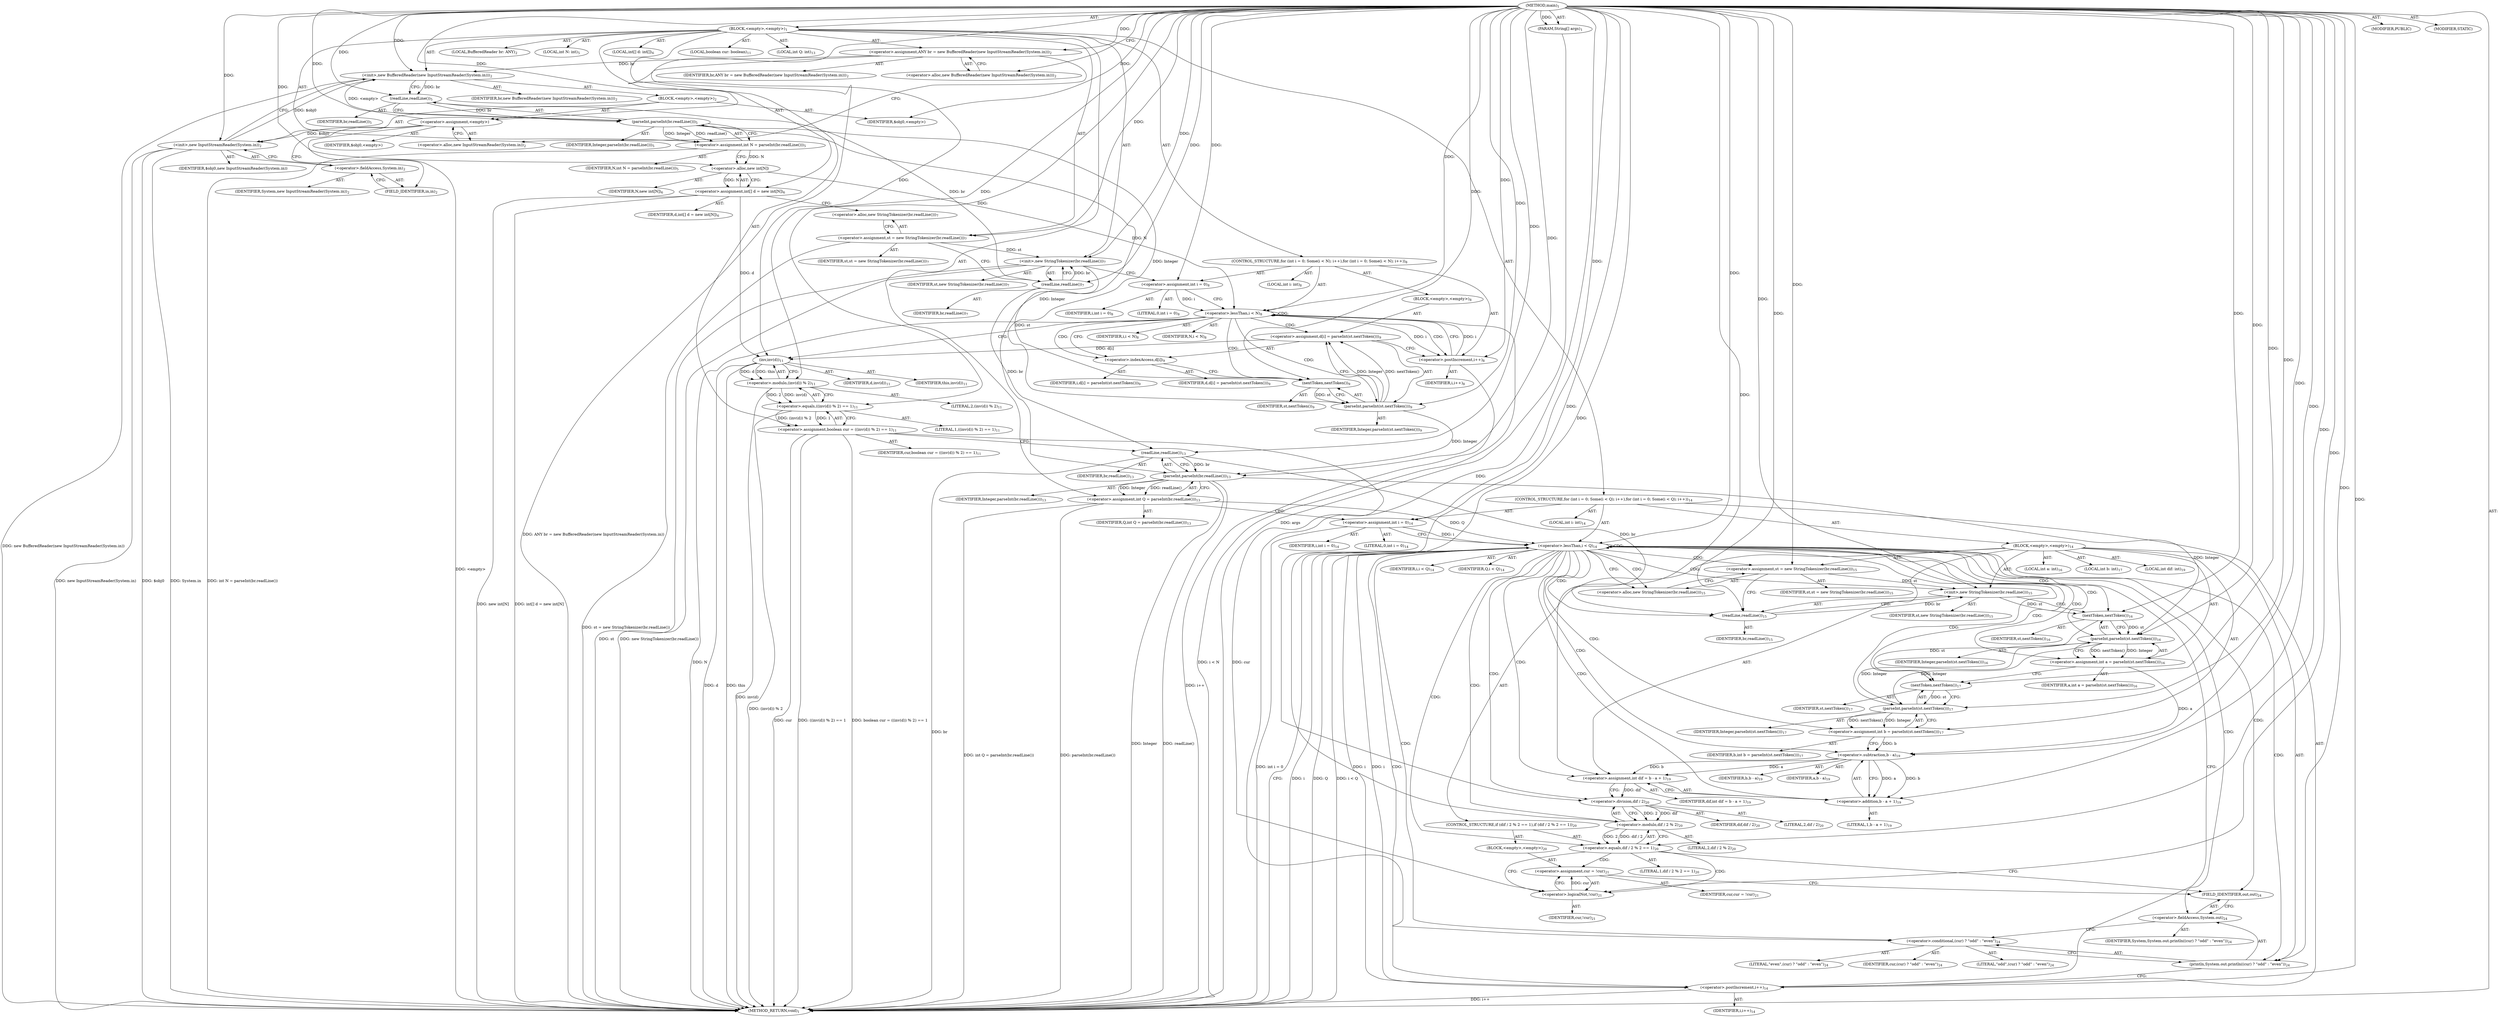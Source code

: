 digraph "main" {  
"19" [label = <(METHOD,main)<SUB>1</SUB>> ]
"20" [label = <(PARAM,String[] args)<SUB>1</SUB>> ]
"21" [label = <(BLOCK,&lt;empty&gt;,&lt;empty&gt;)<SUB>1</SUB>> ]
"4" [label = <(LOCAL,BufferedReader br: ANY)<SUB>2</SUB>> ]
"22" [label = <(&lt;operator&gt;.assignment,ANY br = new BufferedReader(new InputStreamReader(System.in)))<SUB>2</SUB>> ]
"23" [label = <(IDENTIFIER,br,ANY br = new BufferedReader(new InputStreamReader(System.in)))<SUB>2</SUB>> ]
"24" [label = <(&lt;operator&gt;.alloc,new BufferedReader(new InputStreamReader(System.in)))<SUB>2</SUB>> ]
"25" [label = <(&lt;init&gt;,new BufferedReader(new InputStreamReader(System.in)))<SUB>2</SUB>> ]
"3" [label = <(IDENTIFIER,br,new BufferedReader(new InputStreamReader(System.in)))<SUB>2</SUB>> ]
"26" [label = <(BLOCK,&lt;empty&gt;,&lt;empty&gt;)<SUB>2</SUB>> ]
"27" [label = <(&lt;operator&gt;.assignment,&lt;empty&gt;)> ]
"28" [label = <(IDENTIFIER,$obj0,&lt;empty&gt;)> ]
"29" [label = <(&lt;operator&gt;.alloc,new InputStreamReader(System.in))<SUB>2</SUB>> ]
"30" [label = <(&lt;init&gt;,new InputStreamReader(System.in))<SUB>2</SUB>> ]
"31" [label = <(IDENTIFIER,$obj0,new InputStreamReader(System.in))> ]
"32" [label = <(&lt;operator&gt;.fieldAccess,System.in)<SUB>2</SUB>> ]
"33" [label = <(IDENTIFIER,System,new InputStreamReader(System.in))<SUB>2</SUB>> ]
"34" [label = <(FIELD_IDENTIFIER,in,in)<SUB>2</SUB>> ]
"35" [label = <(IDENTIFIER,$obj0,&lt;empty&gt;)> ]
"36" [label = <(LOCAL,int N: int)<SUB>5</SUB>> ]
"37" [label = <(&lt;operator&gt;.assignment,int N = parseInt(br.readLine()))<SUB>5</SUB>> ]
"38" [label = <(IDENTIFIER,N,int N = parseInt(br.readLine()))<SUB>5</SUB>> ]
"39" [label = <(parseInt,parseInt(br.readLine()))<SUB>5</SUB>> ]
"40" [label = <(IDENTIFIER,Integer,parseInt(br.readLine()))<SUB>5</SUB>> ]
"41" [label = <(readLine,readLine())<SUB>5</SUB>> ]
"42" [label = <(IDENTIFIER,br,readLine())<SUB>5</SUB>> ]
"43" [label = <(LOCAL,int[] d: int[])<SUB>6</SUB>> ]
"44" [label = <(&lt;operator&gt;.assignment,int[] d = new int[N])<SUB>6</SUB>> ]
"45" [label = <(IDENTIFIER,d,int[] d = new int[N])<SUB>6</SUB>> ]
"46" [label = <(&lt;operator&gt;.alloc,new int[N])> ]
"47" [label = <(IDENTIFIER,N,new int[N])<SUB>6</SUB>> ]
"48" [label = <(&lt;operator&gt;.assignment,st = new StringTokenizer(br.readLine()))<SUB>7</SUB>> ]
"49" [label = <(IDENTIFIER,st,st = new StringTokenizer(br.readLine()))<SUB>7</SUB>> ]
"50" [label = <(&lt;operator&gt;.alloc,new StringTokenizer(br.readLine()))<SUB>7</SUB>> ]
"51" [label = <(&lt;init&gt;,new StringTokenizer(br.readLine()))<SUB>7</SUB>> ]
"52" [label = <(IDENTIFIER,st,new StringTokenizer(br.readLine()))<SUB>7</SUB>> ]
"53" [label = <(readLine,readLine())<SUB>7</SUB>> ]
"54" [label = <(IDENTIFIER,br,readLine())<SUB>7</SUB>> ]
"55" [label = <(CONTROL_STRUCTURE,for (int i = 0; Some(i &lt; N); i++),for (int i = 0; Some(i &lt; N); i++))<SUB>8</SUB>> ]
"56" [label = <(LOCAL,int i: int)<SUB>8</SUB>> ]
"57" [label = <(&lt;operator&gt;.assignment,int i = 0)<SUB>8</SUB>> ]
"58" [label = <(IDENTIFIER,i,int i = 0)<SUB>8</SUB>> ]
"59" [label = <(LITERAL,0,int i = 0)<SUB>8</SUB>> ]
"60" [label = <(&lt;operator&gt;.lessThan,i &lt; N)<SUB>8</SUB>> ]
"61" [label = <(IDENTIFIER,i,i &lt; N)<SUB>8</SUB>> ]
"62" [label = <(IDENTIFIER,N,i &lt; N)<SUB>8</SUB>> ]
"63" [label = <(&lt;operator&gt;.postIncrement,i++)<SUB>8</SUB>> ]
"64" [label = <(IDENTIFIER,i,i++)<SUB>8</SUB>> ]
"65" [label = <(BLOCK,&lt;empty&gt;,&lt;empty&gt;)<SUB>8</SUB>> ]
"66" [label = <(&lt;operator&gt;.assignment,d[i] = parseInt(st.nextToken()))<SUB>9</SUB>> ]
"67" [label = <(&lt;operator&gt;.indexAccess,d[i])<SUB>9</SUB>> ]
"68" [label = <(IDENTIFIER,d,d[i] = parseInt(st.nextToken()))<SUB>9</SUB>> ]
"69" [label = <(IDENTIFIER,i,d[i] = parseInt(st.nextToken()))<SUB>9</SUB>> ]
"70" [label = <(parseInt,parseInt(st.nextToken()))<SUB>9</SUB>> ]
"71" [label = <(IDENTIFIER,Integer,parseInt(st.nextToken()))<SUB>9</SUB>> ]
"72" [label = <(nextToken,nextToken())<SUB>9</SUB>> ]
"73" [label = <(IDENTIFIER,st,nextToken())<SUB>9</SUB>> ]
"74" [label = <(LOCAL,boolean cur: boolean)<SUB>11</SUB>> ]
"75" [label = <(&lt;operator&gt;.assignment,boolean cur = ((inv(d)) % 2) == 1)<SUB>11</SUB>> ]
"76" [label = <(IDENTIFIER,cur,boolean cur = ((inv(d)) % 2) == 1)<SUB>11</SUB>> ]
"77" [label = <(&lt;operator&gt;.equals,((inv(d)) % 2) == 1)<SUB>11</SUB>> ]
"78" [label = <(&lt;operator&gt;.modulo,(inv(d)) % 2)<SUB>11</SUB>> ]
"79" [label = <(inv,inv(d))<SUB>11</SUB>> ]
"80" [label = <(IDENTIFIER,this,inv(d))<SUB>11</SUB>> ]
"81" [label = <(IDENTIFIER,d,inv(d))<SUB>11</SUB>> ]
"82" [label = <(LITERAL,2,(inv(d)) % 2)<SUB>11</SUB>> ]
"83" [label = <(LITERAL,1,((inv(d)) % 2) == 1)<SUB>11</SUB>> ]
"84" [label = <(LOCAL,int Q: int)<SUB>13</SUB>> ]
"85" [label = <(&lt;operator&gt;.assignment,int Q = parseInt(br.readLine()))<SUB>13</SUB>> ]
"86" [label = <(IDENTIFIER,Q,int Q = parseInt(br.readLine()))<SUB>13</SUB>> ]
"87" [label = <(parseInt,parseInt(br.readLine()))<SUB>13</SUB>> ]
"88" [label = <(IDENTIFIER,Integer,parseInt(br.readLine()))<SUB>13</SUB>> ]
"89" [label = <(readLine,readLine())<SUB>13</SUB>> ]
"90" [label = <(IDENTIFIER,br,readLine())<SUB>13</SUB>> ]
"91" [label = <(CONTROL_STRUCTURE,for (int i = 0; Some(i &lt; Q); i++),for (int i = 0; Some(i &lt; Q); i++))<SUB>14</SUB>> ]
"92" [label = <(LOCAL,int i: int)<SUB>14</SUB>> ]
"93" [label = <(&lt;operator&gt;.assignment,int i = 0)<SUB>14</SUB>> ]
"94" [label = <(IDENTIFIER,i,int i = 0)<SUB>14</SUB>> ]
"95" [label = <(LITERAL,0,int i = 0)<SUB>14</SUB>> ]
"96" [label = <(&lt;operator&gt;.lessThan,i &lt; Q)<SUB>14</SUB>> ]
"97" [label = <(IDENTIFIER,i,i &lt; Q)<SUB>14</SUB>> ]
"98" [label = <(IDENTIFIER,Q,i &lt; Q)<SUB>14</SUB>> ]
"99" [label = <(&lt;operator&gt;.postIncrement,i++)<SUB>14</SUB>> ]
"100" [label = <(IDENTIFIER,i,i++)<SUB>14</SUB>> ]
"101" [label = <(BLOCK,&lt;empty&gt;,&lt;empty&gt;)<SUB>14</SUB>> ]
"102" [label = <(&lt;operator&gt;.assignment,st = new StringTokenizer(br.readLine()))<SUB>15</SUB>> ]
"103" [label = <(IDENTIFIER,st,st = new StringTokenizer(br.readLine()))<SUB>15</SUB>> ]
"104" [label = <(&lt;operator&gt;.alloc,new StringTokenizer(br.readLine()))<SUB>15</SUB>> ]
"105" [label = <(&lt;init&gt;,new StringTokenizer(br.readLine()))<SUB>15</SUB>> ]
"106" [label = <(IDENTIFIER,st,new StringTokenizer(br.readLine()))<SUB>15</SUB>> ]
"107" [label = <(readLine,readLine())<SUB>15</SUB>> ]
"108" [label = <(IDENTIFIER,br,readLine())<SUB>15</SUB>> ]
"109" [label = <(LOCAL,int a: int)<SUB>16</SUB>> ]
"110" [label = <(&lt;operator&gt;.assignment,int a = parseInt(st.nextToken()))<SUB>16</SUB>> ]
"111" [label = <(IDENTIFIER,a,int a = parseInt(st.nextToken()))<SUB>16</SUB>> ]
"112" [label = <(parseInt,parseInt(st.nextToken()))<SUB>16</SUB>> ]
"113" [label = <(IDENTIFIER,Integer,parseInt(st.nextToken()))<SUB>16</SUB>> ]
"114" [label = <(nextToken,nextToken())<SUB>16</SUB>> ]
"115" [label = <(IDENTIFIER,st,nextToken())<SUB>16</SUB>> ]
"116" [label = <(LOCAL,int b: int)<SUB>17</SUB>> ]
"117" [label = <(&lt;operator&gt;.assignment,int b = parseInt(st.nextToken()))<SUB>17</SUB>> ]
"118" [label = <(IDENTIFIER,b,int b = parseInt(st.nextToken()))<SUB>17</SUB>> ]
"119" [label = <(parseInt,parseInt(st.nextToken()))<SUB>17</SUB>> ]
"120" [label = <(IDENTIFIER,Integer,parseInt(st.nextToken()))<SUB>17</SUB>> ]
"121" [label = <(nextToken,nextToken())<SUB>17</SUB>> ]
"122" [label = <(IDENTIFIER,st,nextToken())<SUB>17</SUB>> ]
"123" [label = <(LOCAL,int dif: int)<SUB>19</SUB>> ]
"124" [label = <(&lt;operator&gt;.assignment,int dif = b - a + 1)<SUB>19</SUB>> ]
"125" [label = <(IDENTIFIER,dif,int dif = b - a + 1)<SUB>19</SUB>> ]
"126" [label = <(&lt;operator&gt;.addition,b - a + 1)<SUB>19</SUB>> ]
"127" [label = <(&lt;operator&gt;.subtraction,b - a)<SUB>19</SUB>> ]
"128" [label = <(IDENTIFIER,b,b - a)<SUB>19</SUB>> ]
"129" [label = <(IDENTIFIER,a,b - a)<SUB>19</SUB>> ]
"130" [label = <(LITERAL,1,b - a + 1)<SUB>19</SUB>> ]
"131" [label = <(CONTROL_STRUCTURE,if (dif / 2 % 2 == 1),if (dif / 2 % 2 == 1))<SUB>20</SUB>> ]
"132" [label = <(&lt;operator&gt;.equals,dif / 2 % 2 == 1)<SUB>20</SUB>> ]
"133" [label = <(&lt;operator&gt;.modulo,dif / 2 % 2)<SUB>20</SUB>> ]
"134" [label = <(&lt;operator&gt;.division,dif / 2)<SUB>20</SUB>> ]
"135" [label = <(IDENTIFIER,dif,dif / 2)<SUB>20</SUB>> ]
"136" [label = <(LITERAL,2,dif / 2)<SUB>20</SUB>> ]
"137" [label = <(LITERAL,2,dif / 2 % 2)<SUB>20</SUB>> ]
"138" [label = <(LITERAL,1,dif / 2 % 2 == 1)<SUB>20</SUB>> ]
"139" [label = <(BLOCK,&lt;empty&gt;,&lt;empty&gt;)<SUB>20</SUB>> ]
"140" [label = <(&lt;operator&gt;.assignment,cur = !cur)<SUB>21</SUB>> ]
"141" [label = <(IDENTIFIER,cur,cur = !cur)<SUB>21</SUB>> ]
"142" [label = <(&lt;operator&gt;.logicalNot,!cur)<SUB>21</SUB>> ]
"143" [label = <(IDENTIFIER,cur,!cur)<SUB>21</SUB>> ]
"144" [label = <(println,System.out.println((cur) ? &quot;odd&quot; : &quot;even&quot;))<SUB>24</SUB>> ]
"145" [label = <(&lt;operator&gt;.fieldAccess,System.out)<SUB>24</SUB>> ]
"146" [label = <(IDENTIFIER,System,System.out.println((cur) ? &quot;odd&quot; : &quot;even&quot;))<SUB>24</SUB>> ]
"147" [label = <(FIELD_IDENTIFIER,out,out)<SUB>24</SUB>> ]
"148" [label = <(&lt;operator&gt;.conditional,(cur) ? &quot;odd&quot; : &quot;even&quot;)<SUB>24</SUB>> ]
"149" [label = <(IDENTIFIER,cur,(cur) ? &quot;odd&quot; : &quot;even&quot;)<SUB>24</SUB>> ]
"150" [label = <(LITERAL,&quot;odd&quot;,(cur) ? &quot;odd&quot; : &quot;even&quot;)<SUB>24</SUB>> ]
"151" [label = <(LITERAL,&quot;even&quot;,(cur) ? &quot;odd&quot; : &quot;even&quot;)<SUB>24</SUB>> ]
"152" [label = <(MODIFIER,PUBLIC)> ]
"153" [label = <(MODIFIER,STATIC)> ]
"154" [label = <(METHOD_RETURN,void)<SUB>1</SUB>> ]
  "19" -> "20"  [ label = "AST: "] 
  "19" -> "21"  [ label = "AST: "] 
  "19" -> "152"  [ label = "AST: "] 
  "19" -> "153"  [ label = "AST: "] 
  "19" -> "154"  [ label = "AST: "] 
  "21" -> "4"  [ label = "AST: "] 
  "21" -> "22"  [ label = "AST: "] 
  "21" -> "25"  [ label = "AST: "] 
  "21" -> "36"  [ label = "AST: "] 
  "21" -> "37"  [ label = "AST: "] 
  "21" -> "43"  [ label = "AST: "] 
  "21" -> "44"  [ label = "AST: "] 
  "21" -> "48"  [ label = "AST: "] 
  "21" -> "51"  [ label = "AST: "] 
  "21" -> "55"  [ label = "AST: "] 
  "21" -> "74"  [ label = "AST: "] 
  "21" -> "75"  [ label = "AST: "] 
  "21" -> "84"  [ label = "AST: "] 
  "21" -> "85"  [ label = "AST: "] 
  "21" -> "91"  [ label = "AST: "] 
  "22" -> "23"  [ label = "AST: "] 
  "22" -> "24"  [ label = "AST: "] 
  "25" -> "3"  [ label = "AST: "] 
  "25" -> "26"  [ label = "AST: "] 
  "26" -> "27"  [ label = "AST: "] 
  "26" -> "30"  [ label = "AST: "] 
  "26" -> "35"  [ label = "AST: "] 
  "27" -> "28"  [ label = "AST: "] 
  "27" -> "29"  [ label = "AST: "] 
  "30" -> "31"  [ label = "AST: "] 
  "30" -> "32"  [ label = "AST: "] 
  "32" -> "33"  [ label = "AST: "] 
  "32" -> "34"  [ label = "AST: "] 
  "37" -> "38"  [ label = "AST: "] 
  "37" -> "39"  [ label = "AST: "] 
  "39" -> "40"  [ label = "AST: "] 
  "39" -> "41"  [ label = "AST: "] 
  "41" -> "42"  [ label = "AST: "] 
  "44" -> "45"  [ label = "AST: "] 
  "44" -> "46"  [ label = "AST: "] 
  "46" -> "47"  [ label = "AST: "] 
  "48" -> "49"  [ label = "AST: "] 
  "48" -> "50"  [ label = "AST: "] 
  "51" -> "52"  [ label = "AST: "] 
  "51" -> "53"  [ label = "AST: "] 
  "53" -> "54"  [ label = "AST: "] 
  "55" -> "56"  [ label = "AST: "] 
  "55" -> "57"  [ label = "AST: "] 
  "55" -> "60"  [ label = "AST: "] 
  "55" -> "63"  [ label = "AST: "] 
  "55" -> "65"  [ label = "AST: "] 
  "57" -> "58"  [ label = "AST: "] 
  "57" -> "59"  [ label = "AST: "] 
  "60" -> "61"  [ label = "AST: "] 
  "60" -> "62"  [ label = "AST: "] 
  "63" -> "64"  [ label = "AST: "] 
  "65" -> "66"  [ label = "AST: "] 
  "66" -> "67"  [ label = "AST: "] 
  "66" -> "70"  [ label = "AST: "] 
  "67" -> "68"  [ label = "AST: "] 
  "67" -> "69"  [ label = "AST: "] 
  "70" -> "71"  [ label = "AST: "] 
  "70" -> "72"  [ label = "AST: "] 
  "72" -> "73"  [ label = "AST: "] 
  "75" -> "76"  [ label = "AST: "] 
  "75" -> "77"  [ label = "AST: "] 
  "77" -> "78"  [ label = "AST: "] 
  "77" -> "83"  [ label = "AST: "] 
  "78" -> "79"  [ label = "AST: "] 
  "78" -> "82"  [ label = "AST: "] 
  "79" -> "80"  [ label = "AST: "] 
  "79" -> "81"  [ label = "AST: "] 
  "85" -> "86"  [ label = "AST: "] 
  "85" -> "87"  [ label = "AST: "] 
  "87" -> "88"  [ label = "AST: "] 
  "87" -> "89"  [ label = "AST: "] 
  "89" -> "90"  [ label = "AST: "] 
  "91" -> "92"  [ label = "AST: "] 
  "91" -> "93"  [ label = "AST: "] 
  "91" -> "96"  [ label = "AST: "] 
  "91" -> "99"  [ label = "AST: "] 
  "91" -> "101"  [ label = "AST: "] 
  "93" -> "94"  [ label = "AST: "] 
  "93" -> "95"  [ label = "AST: "] 
  "96" -> "97"  [ label = "AST: "] 
  "96" -> "98"  [ label = "AST: "] 
  "99" -> "100"  [ label = "AST: "] 
  "101" -> "102"  [ label = "AST: "] 
  "101" -> "105"  [ label = "AST: "] 
  "101" -> "109"  [ label = "AST: "] 
  "101" -> "110"  [ label = "AST: "] 
  "101" -> "116"  [ label = "AST: "] 
  "101" -> "117"  [ label = "AST: "] 
  "101" -> "123"  [ label = "AST: "] 
  "101" -> "124"  [ label = "AST: "] 
  "101" -> "131"  [ label = "AST: "] 
  "101" -> "144"  [ label = "AST: "] 
  "102" -> "103"  [ label = "AST: "] 
  "102" -> "104"  [ label = "AST: "] 
  "105" -> "106"  [ label = "AST: "] 
  "105" -> "107"  [ label = "AST: "] 
  "107" -> "108"  [ label = "AST: "] 
  "110" -> "111"  [ label = "AST: "] 
  "110" -> "112"  [ label = "AST: "] 
  "112" -> "113"  [ label = "AST: "] 
  "112" -> "114"  [ label = "AST: "] 
  "114" -> "115"  [ label = "AST: "] 
  "117" -> "118"  [ label = "AST: "] 
  "117" -> "119"  [ label = "AST: "] 
  "119" -> "120"  [ label = "AST: "] 
  "119" -> "121"  [ label = "AST: "] 
  "121" -> "122"  [ label = "AST: "] 
  "124" -> "125"  [ label = "AST: "] 
  "124" -> "126"  [ label = "AST: "] 
  "126" -> "127"  [ label = "AST: "] 
  "126" -> "130"  [ label = "AST: "] 
  "127" -> "128"  [ label = "AST: "] 
  "127" -> "129"  [ label = "AST: "] 
  "131" -> "132"  [ label = "AST: "] 
  "131" -> "139"  [ label = "AST: "] 
  "132" -> "133"  [ label = "AST: "] 
  "132" -> "138"  [ label = "AST: "] 
  "133" -> "134"  [ label = "AST: "] 
  "133" -> "137"  [ label = "AST: "] 
  "134" -> "135"  [ label = "AST: "] 
  "134" -> "136"  [ label = "AST: "] 
  "139" -> "140"  [ label = "AST: "] 
  "140" -> "141"  [ label = "AST: "] 
  "140" -> "142"  [ label = "AST: "] 
  "142" -> "143"  [ label = "AST: "] 
  "144" -> "145"  [ label = "AST: "] 
  "144" -> "148"  [ label = "AST: "] 
  "145" -> "146"  [ label = "AST: "] 
  "145" -> "147"  [ label = "AST: "] 
  "148" -> "149"  [ label = "AST: "] 
  "148" -> "150"  [ label = "AST: "] 
  "148" -> "151"  [ label = "AST: "] 
  "22" -> "29"  [ label = "CFG: "] 
  "25" -> "41"  [ label = "CFG: "] 
  "37" -> "46"  [ label = "CFG: "] 
  "44" -> "50"  [ label = "CFG: "] 
  "48" -> "53"  [ label = "CFG: "] 
  "51" -> "57"  [ label = "CFG: "] 
  "75" -> "89"  [ label = "CFG: "] 
  "85" -> "93"  [ label = "CFG: "] 
  "24" -> "22"  [ label = "CFG: "] 
  "39" -> "37"  [ label = "CFG: "] 
  "46" -> "44"  [ label = "CFG: "] 
  "50" -> "48"  [ label = "CFG: "] 
  "53" -> "51"  [ label = "CFG: "] 
  "57" -> "60"  [ label = "CFG: "] 
  "60" -> "67"  [ label = "CFG: "] 
  "60" -> "79"  [ label = "CFG: "] 
  "63" -> "60"  [ label = "CFG: "] 
  "77" -> "75"  [ label = "CFG: "] 
  "87" -> "85"  [ label = "CFG: "] 
  "93" -> "96"  [ label = "CFG: "] 
  "96" -> "154"  [ label = "CFG: "] 
  "96" -> "104"  [ label = "CFG: "] 
  "99" -> "96"  [ label = "CFG: "] 
  "27" -> "34"  [ label = "CFG: "] 
  "30" -> "25"  [ label = "CFG: "] 
  "41" -> "39"  [ label = "CFG: "] 
  "66" -> "63"  [ label = "CFG: "] 
  "78" -> "77"  [ label = "CFG: "] 
  "89" -> "87"  [ label = "CFG: "] 
  "102" -> "107"  [ label = "CFG: "] 
  "105" -> "114"  [ label = "CFG: "] 
  "110" -> "121"  [ label = "CFG: "] 
  "117" -> "127"  [ label = "CFG: "] 
  "124" -> "134"  [ label = "CFG: "] 
  "144" -> "99"  [ label = "CFG: "] 
  "29" -> "27"  [ label = "CFG: "] 
  "32" -> "30"  [ label = "CFG: "] 
  "67" -> "72"  [ label = "CFG: "] 
  "70" -> "66"  [ label = "CFG: "] 
  "79" -> "78"  [ label = "CFG: "] 
  "104" -> "102"  [ label = "CFG: "] 
  "107" -> "105"  [ label = "CFG: "] 
  "112" -> "110"  [ label = "CFG: "] 
  "119" -> "117"  [ label = "CFG: "] 
  "126" -> "124"  [ label = "CFG: "] 
  "132" -> "142"  [ label = "CFG: "] 
  "132" -> "147"  [ label = "CFG: "] 
  "145" -> "148"  [ label = "CFG: "] 
  "148" -> "144"  [ label = "CFG: "] 
  "34" -> "32"  [ label = "CFG: "] 
  "72" -> "70"  [ label = "CFG: "] 
  "114" -> "112"  [ label = "CFG: "] 
  "121" -> "119"  [ label = "CFG: "] 
  "127" -> "126"  [ label = "CFG: "] 
  "133" -> "132"  [ label = "CFG: "] 
  "140" -> "147"  [ label = "CFG: "] 
  "147" -> "145"  [ label = "CFG: "] 
  "134" -> "133"  [ label = "CFG: "] 
  "142" -> "140"  [ label = "CFG: "] 
  "19" -> "24"  [ label = "CFG: "] 
  "20" -> "154"  [ label = "DDG: args"] 
  "22" -> "154"  [ label = "DDG: ANY br = new BufferedReader(new InputStreamReader(System.in))"] 
  "27" -> "154"  [ label = "DDG: &lt;empty&gt;"] 
  "30" -> "154"  [ label = "DDG: $obj0"] 
  "30" -> "154"  [ label = "DDG: System.in"] 
  "30" -> "154"  [ label = "DDG: new InputStreamReader(System.in)"] 
  "25" -> "154"  [ label = "DDG: new BufferedReader(new InputStreamReader(System.in))"] 
  "37" -> "154"  [ label = "DDG: int N = parseInt(br.readLine())"] 
  "44" -> "154"  [ label = "DDG: new int[N]"] 
  "44" -> "154"  [ label = "DDG: int[] d = new int[N]"] 
  "48" -> "154"  [ label = "DDG: st = new StringTokenizer(br.readLine())"] 
  "51" -> "154"  [ label = "DDG: st"] 
  "51" -> "154"  [ label = "DDG: new StringTokenizer(br.readLine())"] 
  "60" -> "154"  [ label = "DDG: N"] 
  "60" -> "154"  [ label = "DDG: i &lt; N"] 
  "75" -> "154"  [ label = "DDG: cur"] 
  "79" -> "154"  [ label = "DDG: d"] 
  "78" -> "154"  [ label = "DDG: inv(d)"] 
  "77" -> "154"  [ label = "DDG: (inv(d)) % 2"] 
  "75" -> "154"  [ label = "DDG: ((inv(d)) % 2) == 1"] 
  "75" -> "154"  [ label = "DDG: boolean cur = ((inv(d)) % 2) == 1"] 
  "87" -> "154"  [ label = "DDG: Integer"] 
  "89" -> "154"  [ label = "DDG: br"] 
  "87" -> "154"  [ label = "DDG: readLine()"] 
  "85" -> "154"  [ label = "DDG: parseInt(br.readLine())"] 
  "85" -> "154"  [ label = "DDG: int Q = parseInt(br.readLine())"] 
  "93" -> "154"  [ label = "DDG: int i = 0"] 
  "96" -> "154"  [ label = "DDG: i"] 
  "96" -> "154"  [ label = "DDG: Q"] 
  "96" -> "154"  [ label = "DDG: i &lt; Q"] 
  "99" -> "154"  [ label = "DDG: i++"] 
  "63" -> "154"  [ label = "DDG: i++"] 
  "79" -> "154"  [ label = "DDG: this"] 
  "19" -> "20"  [ label = "DDG: "] 
  "19" -> "22"  [ label = "DDG: "] 
  "39" -> "37"  [ label = "DDG: Integer"] 
  "39" -> "37"  [ label = "DDG: readLine()"] 
  "46" -> "44"  [ label = "DDG: N"] 
  "19" -> "48"  [ label = "DDG: "] 
  "77" -> "75"  [ label = "DDG: (inv(d)) % 2"] 
  "77" -> "75"  [ label = "DDG: 1"] 
  "87" -> "85"  [ label = "DDG: Integer"] 
  "87" -> "85"  [ label = "DDG: readLine()"] 
  "22" -> "25"  [ label = "DDG: br"] 
  "19" -> "25"  [ label = "DDG: "] 
  "27" -> "25"  [ label = "DDG: &lt;empty&gt;"] 
  "30" -> "25"  [ label = "DDG: $obj0"] 
  "48" -> "51"  [ label = "DDG: st"] 
  "19" -> "51"  [ label = "DDG: "] 
  "53" -> "51"  [ label = "DDG: br"] 
  "19" -> "57"  [ label = "DDG: "] 
  "19" -> "93"  [ label = "DDG: "] 
  "19" -> "27"  [ label = "DDG: "] 
  "19" -> "35"  [ label = "DDG: "] 
  "19" -> "39"  [ label = "DDG: "] 
  "41" -> "39"  [ label = "DDG: br"] 
  "37" -> "46"  [ label = "DDG: N"] 
  "19" -> "46"  [ label = "DDG: "] 
  "41" -> "53"  [ label = "DDG: br"] 
  "19" -> "53"  [ label = "DDG: "] 
  "57" -> "60"  [ label = "DDG: i"] 
  "63" -> "60"  [ label = "DDG: i"] 
  "19" -> "60"  [ label = "DDG: "] 
  "46" -> "60"  [ label = "DDG: N"] 
  "60" -> "63"  [ label = "DDG: i"] 
  "19" -> "63"  [ label = "DDG: "] 
  "70" -> "66"  [ label = "DDG: Integer"] 
  "70" -> "66"  [ label = "DDG: nextToken()"] 
  "78" -> "77"  [ label = "DDG: inv(d)"] 
  "78" -> "77"  [ label = "DDG: 2"] 
  "19" -> "77"  [ label = "DDG: "] 
  "39" -> "87"  [ label = "DDG: Integer"] 
  "70" -> "87"  [ label = "DDG: Integer"] 
  "19" -> "87"  [ label = "DDG: "] 
  "89" -> "87"  [ label = "DDG: br"] 
  "93" -> "96"  [ label = "DDG: i"] 
  "99" -> "96"  [ label = "DDG: i"] 
  "19" -> "96"  [ label = "DDG: "] 
  "85" -> "96"  [ label = "DDG: Q"] 
  "96" -> "99"  [ label = "DDG: i"] 
  "19" -> "99"  [ label = "DDG: "] 
  "19" -> "102"  [ label = "DDG: "] 
  "112" -> "110"  [ label = "DDG: Integer"] 
  "112" -> "110"  [ label = "DDG: nextToken()"] 
  "119" -> "117"  [ label = "DDG: Integer"] 
  "119" -> "117"  [ label = "DDG: nextToken()"] 
  "127" -> "124"  [ label = "DDG: b"] 
  "127" -> "124"  [ label = "DDG: a"] 
  "19" -> "124"  [ label = "DDG: "] 
  "27" -> "30"  [ label = "DDG: $obj0"] 
  "19" -> "30"  [ label = "DDG: "] 
  "25" -> "41"  [ label = "DDG: br"] 
  "19" -> "41"  [ label = "DDG: "] 
  "79" -> "78"  [ label = "DDG: this"] 
  "79" -> "78"  [ label = "DDG: d"] 
  "19" -> "78"  [ label = "DDG: "] 
  "53" -> "89"  [ label = "DDG: br"] 
  "19" -> "89"  [ label = "DDG: "] 
  "102" -> "105"  [ label = "DDG: st"] 
  "19" -> "105"  [ label = "DDG: "] 
  "107" -> "105"  [ label = "DDG: br"] 
  "19" -> "144"  [ label = "DDG: "] 
  "39" -> "70"  [ label = "DDG: Integer"] 
  "19" -> "70"  [ label = "DDG: "] 
  "72" -> "70"  [ label = "DDG: st"] 
  "19" -> "79"  [ label = "DDG: "] 
  "44" -> "79"  [ label = "DDG: d"] 
  "66" -> "79"  [ label = "DDG: d[i]"] 
  "89" -> "107"  [ label = "DDG: br"] 
  "19" -> "107"  [ label = "DDG: "] 
  "87" -> "112"  [ label = "DDG: Integer"] 
  "119" -> "112"  [ label = "DDG: Integer"] 
  "19" -> "112"  [ label = "DDG: "] 
  "114" -> "112"  [ label = "DDG: st"] 
  "112" -> "119"  [ label = "DDG: Integer"] 
  "19" -> "119"  [ label = "DDG: "] 
  "121" -> "119"  [ label = "DDG: st"] 
  "127" -> "126"  [ label = "DDG: b"] 
  "127" -> "126"  [ label = "DDG: a"] 
  "19" -> "126"  [ label = "DDG: "] 
  "133" -> "132"  [ label = "DDG: dif / 2"] 
  "133" -> "132"  [ label = "DDG: 2"] 
  "19" -> "132"  [ label = "DDG: "] 
  "142" -> "140"  [ label = "DDG: cur"] 
  "19" -> "148"  [ label = "DDG: "] 
  "51" -> "72"  [ label = "DDG: st"] 
  "19" -> "72"  [ label = "DDG: "] 
  "105" -> "114"  [ label = "DDG: st"] 
  "19" -> "114"  [ label = "DDG: "] 
  "114" -> "121"  [ label = "DDG: st"] 
  "19" -> "121"  [ label = "DDG: "] 
  "117" -> "127"  [ label = "DDG: b"] 
  "19" -> "127"  [ label = "DDG: "] 
  "110" -> "127"  [ label = "DDG: a"] 
  "134" -> "133"  [ label = "DDG: dif"] 
  "134" -> "133"  [ label = "DDG: 2"] 
  "19" -> "133"  [ label = "DDG: "] 
  "124" -> "134"  [ label = "DDG: dif"] 
  "19" -> "134"  [ label = "DDG: "] 
  "75" -> "142"  [ label = "DDG: cur"] 
  "19" -> "142"  [ label = "DDG: "] 
  "60" -> "60"  [ label = "CDG: "] 
  "60" -> "66"  [ label = "CDG: "] 
  "60" -> "72"  [ label = "CDG: "] 
  "60" -> "67"  [ label = "CDG: "] 
  "60" -> "70"  [ label = "CDG: "] 
  "60" -> "63"  [ label = "CDG: "] 
  "96" -> "107"  [ label = "CDG: "] 
  "96" -> "96"  [ label = "CDG: "] 
  "96" -> "145"  [ label = "CDG: "] 
  "96" -> "99"  [ label = "CDG: "] 
  "96" -> "102"  [ label = "CDG: "] 
  "96" -> "114"  [ label = "CDG: "] 
  "96" -> "132"  [ label = "CDG: "] 
  "96" -> "104"  [ label = "CDG: "] 
  "96" -> "119"  [ label = "CDG: "] 
  "96" -> "121"  [ label = "CDG: "] 
  "96" -> "144"  [ label = "CDG: "] 
  "96" -> "112"  [ label = "CDG: "] 
  "96" -> "134"  [ label = "CDG: "] 
  "96" -> "148"  [ label = "CDG: "] 
  "96" -> "126"  [ label = "CDG: "] 
  "96" -> "105"  [ label = "CDG: "] 
  "96" -> "147"  [ label = "CDG: "] 
  "96" -> "110"  [ label = "CDG: "] 
  "96" -> "117"  [ label = "CDG: "] 
  "96" -> "127"  [ label = "CDG: "] 
  "96" -> "124"  [ label = "CDG: "] 
  "96" -> "133"  [ label = "CDG: "] 
  "132" -> "142"  [ label = "CDG: "] 
  "132" -> "140"  [ label = "CDG: "] 
}
